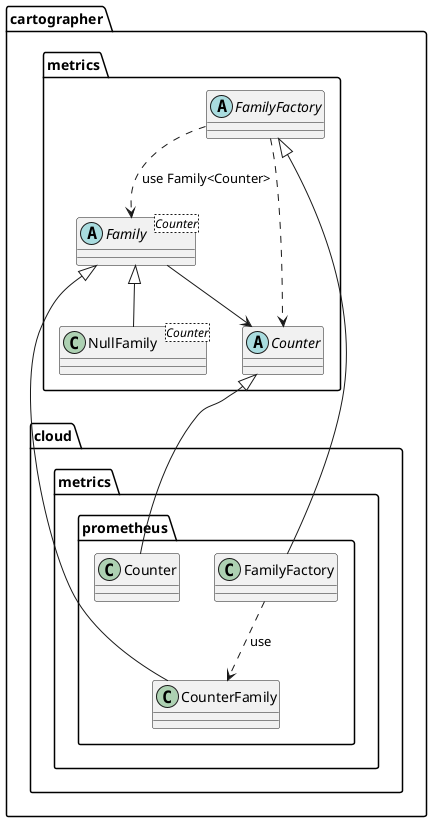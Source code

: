 @startuml


/' Objects '/

namespace cartographer {
	namespace metrics {
		abstract class Counter {
		}


        abstract class Family<Counter> {
		}

		abstract class FamilyFactory {
		}

		class NullFamily <Counter> {
		}
	}

	namespace cloud {
		namespace metrics {
			namespace prometheus {
				class Counter {
				}

				class CounterFamily {
				}

				class FamilyFactory {
				}
			}
		}
	}
}





/' Inheritance relationships '/
/' father  <|-- son '/

cartographer.metrics.Family <|-- cartographer.metrics.NullFamily
cartographer.metrics.Family <|-- cartographer.cloud.metrics.prometheus.CounterFamily

cartographer.metrics.Counter  <|-- cartographer.cloud.metrics.prometheus.Counter 
cartographer.metrics.FamilyFactory <|-- cartographer.cloud.metrics.prometheus.FamilyFactory




/' Aggregation relationships '/
/' A --> B : use A 类使用 B 类 '/

cartographer.metrics.FamilyFactory ..> cartographer.metrics.Family : use Family<Counter>
cartographer.metrics.FamilyFactory ..> cartographer.metrics.Counter
cartographer.metrics.Family --> cartographer.metrics.Counter


cartographer.cloud.metrics.prometheus.FamilyFactory ..> cartographer.cloud.metrics.prometheus.CounterFamily : use 
' cartographer.cloud.metrics.prometheus.CounterFamily "2" o-- cartographer.metrics.Counter


' cartographer.cloud.metrics.prometheus.CounterFamily "2" *-- cartographer.metrics.Counter


' cartographer.cloud.metrics.prometheus.CounterFamily *-- cartographer.metrics.Family







/' Nested objects '/



@enduml

